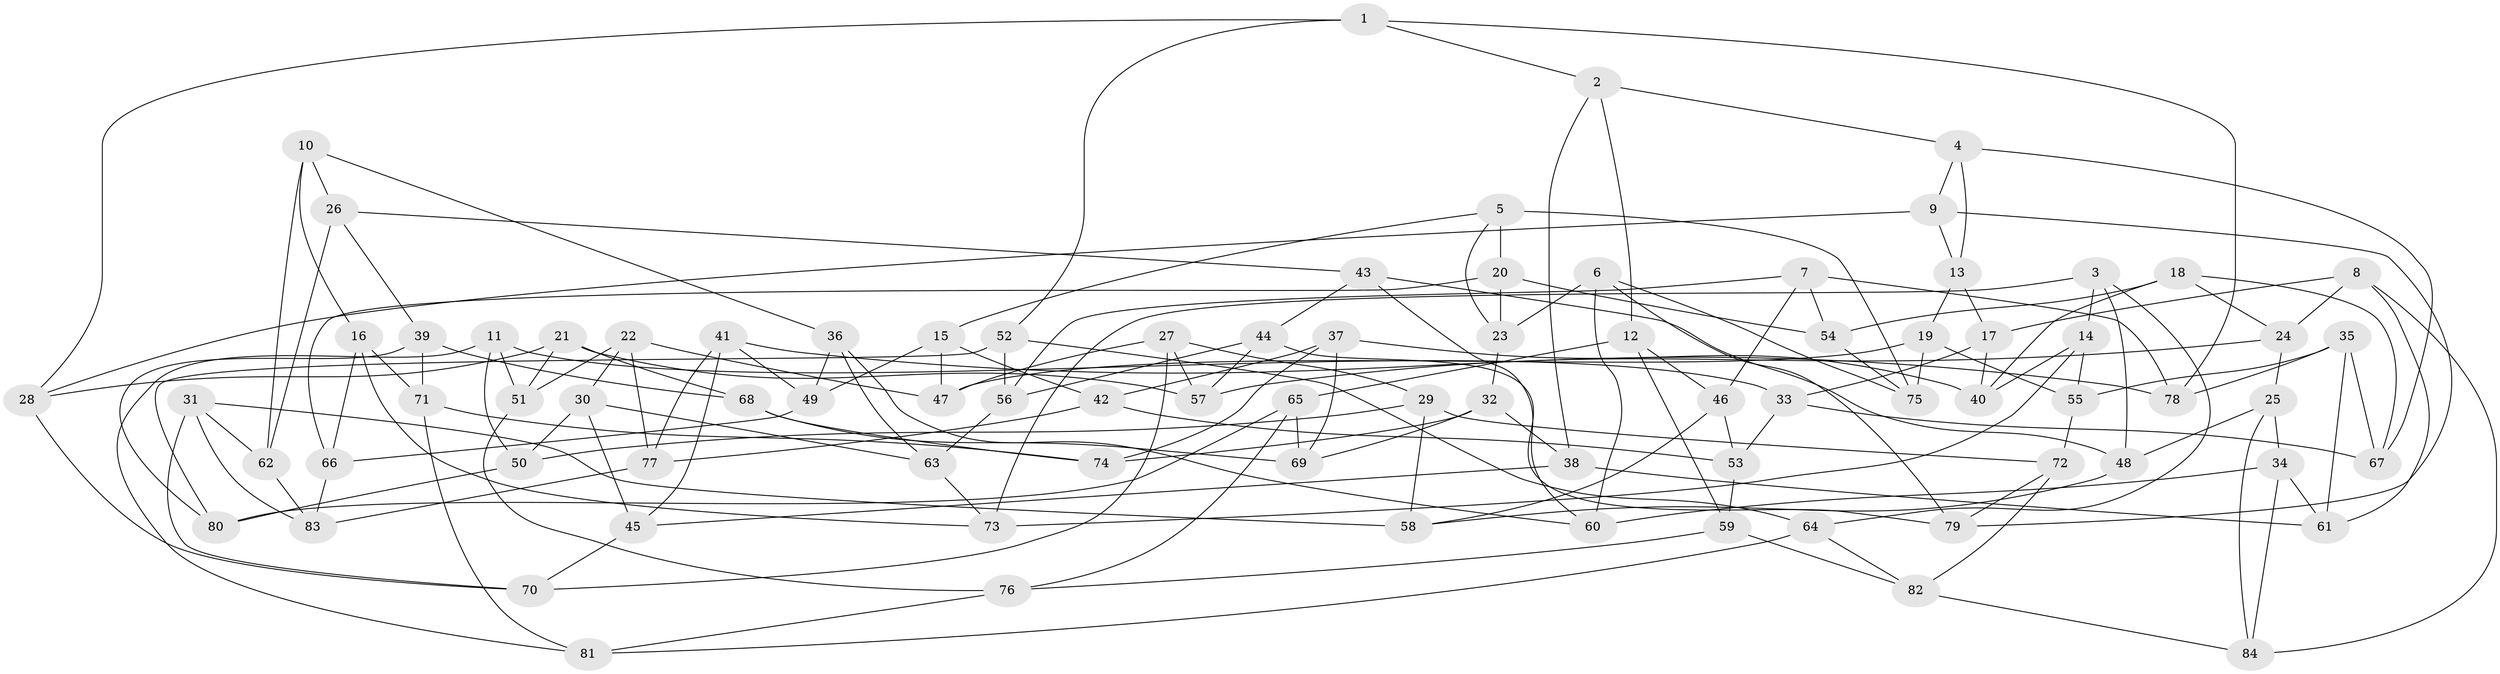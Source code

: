 // Generated by graph-tools (version 1.1) at 2025/03/03/09/25 03:03:08]
// undirected, 84 vertices, 168 edges
graph export_dot {
graph [start="1"]
  node [color=gray90,style=filled];
  1;
  2;
  3;
  4;
  5;
  6;
  7;
  8;
  9;
  10;
  11;
  12;
  13;
  14;
  15;
  16;
  17;
  18;
  19;
  20;
  21;
  22;
  23;
  24;
  25;
  26;
  27;
  28;
  29;
  30;
  31;
  32;
  33;
  34;
  35;
  36;
  37;
  38;
  39;
  40;
  41;
  42;
  43;
  44;
  45;
  46;
  47;
  48;
  49;
  50;
  51;
  52;
  53;
  54;
  55;
  56;
  57;
  58;
  59;
  60;
  61;
  62;
  63;
  64;
  65;
  66;
  67;
  68;
  69;
  70;
  71;
  72;
  73;
  74;
  75;
  76;
  77;
  78;
  79;
  80;
  81;
  82;
  83;
  84;
  1 -- 52;
  1 -- 78;
  1 -- 2;
  1 -- 28;
  2 -- 38;
  2 -- 4;
  2 -- 12;
  3 -- 73;
  3 -- 48;
  3 -- 64;
  3 -- 14;
  4 -- 9;
  4 -- 13;
  4 -- 67;
  5 -- 75;
  5 -- 15;
  5 -- 20;
  5 -- 23;
  6 -- 23;
  6 -- 75;
  6 -- 79;
  6 -- 60;
  7 -- 78;
  7 -- 46;
  7 -- 56;
  7 -- 54;
  8 -- 24;
  8 -- 84;
  8 -- 61;
  8 -- 17;
  9 -- 13;
  9 -- 79;
  9 -- 28;
  10 -- 16;
  10 -- 26;
  10 -- 62;
  10 -- 36;
  11 -- 33;
  11 -- 81;
  11 -- 50;
  11 -- 51;
  12 -- 65;
  12 -- 46;
  12 -- 59;
  13 -- 17;
  13 -- 19;
  14 -- 73;
  14 -- 40;
  14 -- 55;
  15 -- 49;
  15 -- 47;
  15 -- 42;
  16 -- 73;
  16 -- 71;
  16 -- 66;
  17 -- 40;
  17 -- 33;
  18 -- 40;
  18 -- 54;
  18 -- 24;
  18 -- 67;
  19 -- 75;
  19 -- 47;
  19 -- 55;
  20 -- 66;
  20 -- 23;
  20 -- 54;
  21 -- 57;
  21 -- 28;
  21 -- 51;
  21 -- 68;
  22 -- 30;
  22 -- 51;
  22 -- 47;
  22 -- 77;
  23 -- 32;
  24 -- 57;
  24 -- 25;
  25 -- 34;
  25 -- 48;
  25 -- 84;
  26 -- 62;
  26 -- 39;
  26 -- 43;
  27 -- 29;
  27 -- 57;
  27 -- 47;
  27 -- 70;
  28 -- 70;
  29 -- 72;
  29 -- 50;
  29 -- 58;
  30 -- 63;
  30 -- 45;
  30 -- 50;
  31 -- 70;
  31 -- 83;
  31 -- 62;
  31 -- 58;
  32 -- 69;
  32 -- 74;
  32 -- 38;
  33 -- 67;
  33 -- 53;
  34 -- 60;
  34 -- 61;
  34 -- 84;
  35 -- 67;
  35 -- 61;
  35 -- 78;
  35 -- 55;
  36 -- 63;
  36 -- 49;
  36 -- 60;
  37 -- 74;
  37 -- 42;
  37 -- 69;
  37 -- 40;
  38 -- 45;
  38 -- 61;
  39 -- 68;
  39 -- 80;
  39 -- 71;
  41 -- 77;
  41 -- 78;
  41 -- 49;
  41 -- 45;
  42 -- 53;
  42 -- 77;
  43 -- 60;
  43 -- 48;
  43 -- 44;
  44 -- 56;
  44 -- 57;
  44 -- 79;
  45 -- 70;
  46 -- 58;
  46 -- 53;
  48 -- 58;
  49 -- 66;
  50 -- 80;
  51 -- 76;
  52 -- 64;
  52 -- 80;
  52 -- 56;
  53 -- 59;
  54 -- 75;
  55 -- 72;
  56 -- 63;
  59 -- 76;
  59 -- 82;
  62 -- 83;
  63 -- 73;
  64 -- 81;
  64 -- 82;
  65 -- 76;
  65 -- 80;
  65 -- 69;
  66 -- 83;
  68 -- 69;
  68 -- 74;
  71 -- 81;
  71 -- 74;
  72 -- 82;
  72 -- 79;
  76 -- 81;
  77 -- 83;
  82 -- 84;
}
